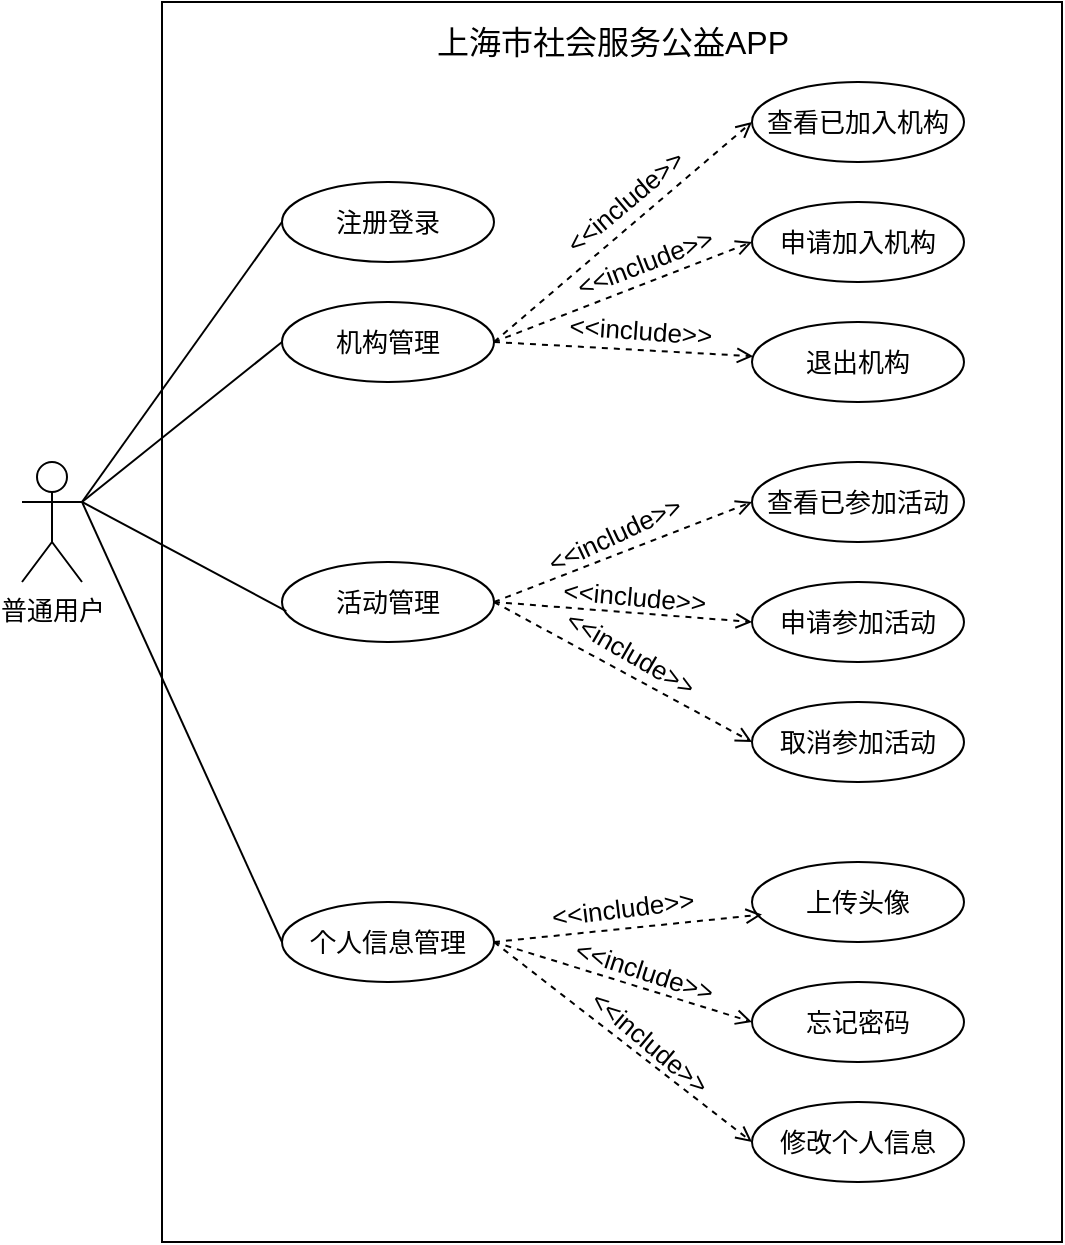 <mxfile version="24.5.5" type="github">
  <diagram name="第 1 页" id="QIkSNU2lJWrrcMK7OgB3">
    <mxGraphModel dx="1434" dy="738" grid="1" gridSize="10" guides="1" tooltips="1" connect="1" arrows="1" fold="1" page="1" pageScale="1" pageWidth="827" pageHeight="1169" math="0" shadow="0">
      <root>
        <mxCell id="0" />
        <mxCell id="1" parent="0" />
        <mxCell id="RuP5DusUmNIFuySBbjsR-49" style="edgeStyle=none;rounded=0;orthogonalLoop=1;jettySize=auto;html=1;exitX=1;exitY=0.333;exitDx=0;exitDy=0;exitPerimeter=0;entryX=0;entryY=0.5;entryDx=0;entryDy=0;endArrow=none;endFill=0;fontSize=13;labelBackgroundColor=none;" parent="1" source="RuP5DusUmNIFuySBbjsR-52" target="RuP5DusUmNIFuySBbjsR-54" edge="1">
          <mxGeometry relative="1" as="geometry" />
        </mxCell>
        <mxCell id="RuP5DusUmNIFuySBbjsR-50" style="edgeStyle=none;rounded=0;orthogonalLoop=1;jettySize=auto;html=1;exitX=1;exitY=0.333;exitDx=0;exitDy=0;exitPerimeter=0;entryX=0;entryY=0.5;entryDx=0;entryDy=0;endArrow=none;endFill=0;fontSize=13;labelBackgroundColor=none;" parent="1" source="RuP5DusUmNIFuySBbjsR-52" target="RuP5DusUmNIFuySBbjsR-61" edge="1">
          <mxGeometry relative="1" as="geometry" />
        </mxCell>
        <mxCell id="RuP5DusUmNIFuySBbjsR-51" style="edgeStyle=none;rounded=0;orthogonalLoop=1;jettySize=auto;html=1;exitX=1;exitY=0.333;exitDx=0;exitDy=0;exitPerimeter=0;entryX=0;entryY=0.5;entryDx=0;entryDy=0;endArrow=none;endFill=0;fontSize=13;labelBackgroundColor=none;" parent="1" source="RuP5DusUmNIFuySBbjsR-52" target="RuP5DusUmNIFuySBbjsR-73" edge="1">
          <mxGeometry relative="1" as="geometry" />
        </mxCell>
        <mxCell id="RuP5DusUmNIFuySBbjsR-52" value="普通用户" style="shape=umlActor;verticalLabelPosition=bottom;verticalAlign=top;html=1;outlineConnect=0;fontSize=13;labelBackgroundColor=none;" parent="1" vertex="1">
          <mxGeometry x="170" y="230" width="30" height="60" as="geometry" />
        </mxCell>
        <mxCell id="RuP5DusUmNIFuySBbjsR-53" value="" style="rounded=0;whiteSpace=wrap;html=1;gradientColor=none;fillColor=none;fontSize=13;labelBackgroundColor=none;" parent="1" vertex="1">
          <mxGeometry x="240" width="450" height="620" as="geometry" />
        </mxCell>
        <mxCell id="RuP5DusUmNIFuySBbjsR-54" value="注册登录" style="ellipse;whiteSpace=wrap;html=1;fontSize=13;labelBackgroundColor=none;" parent="1" vertex="1">
          <mxGeometry x="300" y="90" width="106" height="40" as="geometry" />
        </mxCell>
        <mxCell id="RuP5DusUmNIFuySBbjsR-55" style="edgeStyle=none;rounded=0;orthogonalLoop=1;jettySize=auto;html=1;exitX=1;exitY=0.5;exitDx=0;exitDy=0;entryX=0;entryY=0.5;entryDx=0;entryDy=0;endArrow=open;endFill=0;dashed=1;fontSize=13;labelBackgroundColor=none;" parent="1" source="RuP5DusUmNIFuySBbjsR-61" target="RuP5DusUmNIFuySBbjsR-79" edge="1">
          <mxGeometry relative="1" as="geometry" />
        </mxCell>
        <mxCell id="RuP5DusUmNIFuySBbjsR-56" value="&amp;lt;&amp;lt;include&amp;gt;&amp;gt;" style="edgeLabel;html=1;align=center;verticalAlign=middle;resizable=0;points=[];rotation=-40;fontSize=13;labelBackgroundColor=none;" parent="RuP5DusUmNIFuySBbjsR-55" vertex="1" connectable="0">
          <mxGeometry x="0.01" y="1" relative="1" as="geometry">
            <mxPoint y="-14" as="offset" />
          </mxGeometry>
        </mxCell>
        <mxCell id="RuP5DusUmNIFuySBbjsR-57" style="edgeStyle=none;rounded=0;orthogonalLoop=1;jettySize=auto;html=1;exitX=1;exitY=0.5;exitDx=0;exitDy=0;entryX=0;entryY=0.5;entryDx=0;entryDy=0;endArrow=open;endFill=0;dashed=1;fontSize=13;labelBackgroundColor=none;" parent="1" source="RuP5DusUmNIFuySBbjsR-61" target="RuP5DusUmNIFuySBbjsR-75" edge="1">
          <mxGeometry relative="1" as="geometry" />
        </mxCell>
        <mxCell id="RuP5DusUmNIFuySBbjsR-58" value="&amp;lt;&amp;lt;include&amp;gt;&amp;gt;" style="edgeLabel;html=1;align=center;verticalAlign=middle;resizable=0;points=[];rotation=339;fontSize=13;labelBackgroundColor=none;" parent="RuP5DusUmNIFuySBbjsR-57" vertex="1" connectable="0">
          <mxGeometry x="0.119" y="-2" relative="1" as="geometry">
            <mxPoint x="2" y="-14" as="offset" />
          </mxGeometry>
        </mxCell>
        <mxCell id="RuP5DusUmNIFuySBbjsR-59" style="edgeStyle=none;rounded=0;orthogonalLoop=1;jettySize=auto;html=1;exitX=1;exitY=0.5;exitDx=0;exitDy=0;endArrow=open;endFill=0;dashed=1;fontSize=13;labelBackgroundColor=none;" parent="1" source="RuP5DusUmNIFuySBbjsR-61" target="RuP5DusUmNIFuySBbjsR-76" edge="1">
          <mxGeometry relative="1" as="geometry" />
        </mxCell>
        <mxCell id="RuP5DusUmNIFuySBbjsR-60" value="&amp;lt;&amp;lt;include&amp;gt;&amp;gt;" style="edgeLabel;html=1;align=center;verticalAlign=middle;resizable=0;points=[];rotation=4;fontSize=13;labelBackgroundColor=none;" parent="RuP5DusUmNIFuySBbjsR-59" vertex="1" connectable="0">
          <mxGeometry relative="1" as="geometry">
            <mxPoint x="8" y="-10" as="offset" />
          </mxGeometry>
        </mxCell>
        <mxCell id="RuP5DusUmNIFuySBbjsR-61" value="机构管理" style="ellipse;whiteSpace=wrap;html=1;fontSize=13;labelBackgroundColor=none;" parent="1" vertex="1">
          <mxGeometry x="300" y="150" width="106" height="40" as="geometry" />
        </mxCell>
        <mxCell id="RuP5DusUmNIFuySBbjsR-62" style="edgeStyle=none;rounded=0;orthogonalLoop=1;jettySize=auto;html=1;exitX=1;exitY=0.5;exitDx=0;exitDy=0;entryX=0;entryY=0.5;entryDx=0;entryDy=0;endArrow=open;endFill=0;dashed=1;fontSize=13;labelBackgroundColor=none;" parent="1" source="RuP5DusUmNIFuySBbjsR-68" target="RuP5DusUmNIFuySBbjsR-80" edge="1">
          <mxGeometry relative="1" as="geometry" />
        </mxCell>
        <mxCell id="RuP5DusUmNIFuySBbjsR-63" value="&amp;lt;&amp;lt;include&amp;gt;&amp;gt;" style="edgeLabel;html=1;align=center;verticalAlign=middle;resizable=0;points=[];rotation=-25;fontSize=13;labelBackgroundColor=none;" parent="RuP5DusUmNIFuySBbjsR-62" vertex="1" connectable="0">
          <mxGeometry x="-0.018" y="10" relative="1" as="geometry">
            <mxPoint as="offset" />
          </mxGeometry>
        </mxCell>
        <mxCell id="RuP5DusUmNIFuySBbjsR-64" style="edgeStyle=none;rounded=0;orthogonalLoop=1;jettySize=auto;html=1;exitX=1;exitY=0.5;exitDx=0;exitDy=0;entryX=0;entryY=0.5;entryDx=0;entryDy=0;endArrow=open;endFill=0;dashed=1;fontSize=13;labelBackgroundColor=none;" parent="1" source="RuP5DusUmNIFuySBbjsR-68" target="RuP5DusUmNIFuySBbjsR-77" edge="1">
          <mxGeometry relative="1" as="geometry" />
        </mxCell>
        <mxCell id="RuP5DusUmNIFuySBbjsR-65" value="&amp;lt;&amp;lt;include&amp;gt;&amp;gt;" style="edgeLabel;html=1;align=center;verticalAlign=middle;resizable=0;points=[];fontSize=13;labelBackgroundColor=none;rotation=5;" parent="RuP5DusUmNIFuySBbjsR-64" vertex="1" connectable="0">
          <mxGeometry x="0.07" y="9" relative="1" as="geometry">
            <mxPoint as="offset" />
          </mxGeometry>
        </mxCell>
        <mxCell id="RuP5DusUmNIFuySBbjsR-66" style="edgeStyle=none;rounded=0;orthogonalLoop=1;jettySize=auto;html=1;exitX=1;exitY=0.5;exitDx=0;exitDy=0;entryX=0;entryY=0.5;entryDx=0;entryDy=0;endArrow=open;endFill=0;dashed=1;fontSize=13;labelBackgroundColor=none;" parent="1" source="RuP5DusUmNIFuySBbjsR-68" target="RuP5DusUmNIFuySBbjsR-78" edge="1">
          <mxGeometry relative="1" as="geometry" />
        </mxCell>
        <mxCell id="RuP5DusUmNIFuySBbjsR-67" value="&amp;lt;&amp;lt;include&amp;gt;&amp;gt;" style="edgeLabel;html=1;align=center;verticalAlign=middle;resizable=0;points=[];rotation=30;fontSize=13;labelBackgroundColor=none;" parent="RuP5DusUmNIFuySBbjsR-66" vertex="1" connectable="0">
          <mxGeometry y="7" relative="1" as="geometry">
            <mxPoint y="-4" as="offset" />
          </mxGeometry>
        </mxCell>
        <mxCell id="RuP5DusUmNIFuySBbjsR-68" value="活动管理" style="ellipse;whiteSpace=wrap;html=1;fontSize=13;labelBackgroundColor=none;" parent="1" vertex="1">
          <mxGeometry x="300" y="280" width="106" height="40" as="geometry" />
        </mxCell>
        <mxCell id="RuP5DusUmNIFuySBbjsR-69" style="edgeStyle=none;rounded=0;orthogonalLoop=1;jettySize=auto;html=1;exitX=1;exitY=0.5;exitDx=0;exitDy=0;entryX=0;entryY=0.5;entryDx=0;entryDy=0;endArrow=open;endFill=0;dashed=1;fontSize=13;labelBackgroundColor=none;" parent="1" source="RuP5DusUmNIFuySBbjsR-73" target="RuP5DusUmNIFuySBbjsR-82" edge="1">
          <mxGeometry relative="1" as="geometry" />
        </mxCell>
        <mxCell id="RuP5DusUmNIFuySBbjsR-70" value="&amp;lt;&amp;lt;include&amp;gt;&amp;gt;" style="edgeLabel;html=1;align=center;verticalAlign=middle;resizable=0;points=[];rotation=18;fontSize=13;labelBackgroundColor=none;" parent="RuP5DusUmNIFuySBbjsR-69" vertex="1" connectable="0">
          <mxGeometry x="0.12" y="9" relative="1" as="geometry">
            <mxPoint as="offset" />
          </mxGeometry>
        </mxCell>
        <mxCell id="RuP5DusUmNIFuySBbjsR-71" style="edgeStyle=none;rounded=0;orthogonalLoop=1;jettySize=auto;html=1;exitX=1;exitY=0.5;exitDx=0;exitDy=0;entryX=0;entryY=0.5;entryDx=0;entryDy=0;endArrow=open;endFill=0;dashed=1;fontSize=13;labelBackgroundColor=none;" parent="1" source="RuP5DusUmNIFuySBbjsR-73" target="RuP5DusUmNIFuySBbjsR-83" edge="1">
          <mxGeometry relative="1" as="geometry" />
        </mxCell>
        <mxCell id="RuP5DusUmNIFuySBbjsR-72" value="&amp;lt;&amp;lt;include&amp;gt;&amp;gt;" style="edgeLabel;html=1;align=center;verticalAlign=middle;resizable=0;points=[];rotation=40;fontSize=13;labelBackgroundColor=none;" parent="RuP5DusUmNIFuySBbjsR-71" vertex="1" connectable="0">
          <mxGeometry x="0.13" y="9" relative="1" as="geometry">
            <mxPoint as="offset" />
          </mxGeometry>
        </mxCell>
        <mxCell id="RuP5DusUmNIFuySBbjsR-73" value="个人信息管理" style="ellipse;whiteSpace=wrap;html=1;fontSize=13;labelBackgroundColor=none;" parent="1" vertex="1">
          <mxGeometry x="300" y="450" width="106" height="40" as="geometry" />
        </mxCell>
        <mxCell id="RuP5DusUmNIFuySBbjsR-74" style="edgeStyle=none;rounded=0;orthogonalLoop=1;jettySize=auto;html=1;exitX=1;exitY=0.333;exitDx=0;exitDy=0;exitPerimeter=0;entryX=0.02;entryY=0.614;entryDx=0;entryDy=0;entryPerimeter=0;endArrow=none;endFill=0;fontSize=13;labelBackgroundColor=none;" parent="1" source="RuP5DusUmNIFuySBbjsR-52" target="RuP5DusUmNIFuySBbjsR-68" edge="1">
          <mxGeometry relative="1" as="geometry" />
        </mxCell>
        <mxCell id="RuP5DusUmNIFuySBbjsR-75" value="申请加入机构" style="ellipse;whiteSpace=wrap;html=1;fontSize=13;labelBackgroundColor=none;" parent="1" vertex="1">
          <mxGeometry x="535" y="100" width="106" height="40" as="geometry" />
        </mxCell>
        <mxCell id="RuP5DusUmNIFuySBbjsR-76" value="退出机构" style="ellipse;whiteSpace=wrap;html=1;fontSize=13;labelBackgroundColor=none;" parent="1" vertex="1">
          <mxGeometry x="535" y="160" width="106" height="40" as="geometry" />
        </mxCell>
        <mxCell id="RuP5DusUmNIFuySBbjsR-77" value="申请参加活动" style="ellipse;whiteSpace=wrap;html=1;fontSize=13;labelBackgroundColor=none;" parent="1" vertex="1">
          <mxGeometry x="535" y="290" width="106" height="40" as="geometry" />
        </mxCell>
        <mxCell id="RuP5DusUmNIFuySBbjsR-78" value="取消参加活动" style="ellipse;whiteSpace=wrap;html=1;fontSize=13;labelBackgroundColor=none;" parent="1" vertex="1">
          <mxGeometry x="535" y="350" width="106" height="40" as="geometry" />
        </mxCell>
        <mxCell id="RuP5DusUmNIFuySBbjsR-79" value="查看已加入机构" style="ellipse;whiteSpace=wrap;html=1;fontSize=13;labelBackgroundColor=none;" parent="1" vertex="1">
          <mxGeometry x="535" y="40" width="106" height="40" as="geometry" />
        </mxCell>
        <mxCell id="RuP5DusUmNIFuySBbjsR-80" value="查看已参加活动" style="ellipse;whiteSpace=wrap;html=1;fontSize=13;labelBackgroundColor=none;" parent="1" vertex="1">
          <mxGeometry x="535" y="230" width="106" height="40" as="geometry" />
        </mxCell>
        <mxCell id="RuP5DusUmNIFuySBbjsR-81" value="上传头像" style="ellipse;whiteSpace=wrap;html=1;fontSize=13;labelBackgroundColor=none;" parent="1" vertex="1">
          <mxGeometry x="535" y="430" width="106" height="40" as="geometry" />
        </mxCell>
        <mxCell id="RuP5DusUmNIFuySBbjsR-82" value="忘记密码" style="ellipse;whiteSpace=wrap;html=1;fontSize=13;labelBackgroundColor=none;" parent="1" vertex="1">
          <mxGeometry x="535" y="490" width="106" height="40" as="geometry" />
        </mxCell>
        <mxCell id="RuP5DusUmNIFuySBbjsR-83" value="修改个人信息" style="ellipse;whiteSpace=wrap;html=1;fontSize=13;labelBackgroundColor=none;" parent="1" vertex="1">
          <mxGeometry x="535" y="550" width="106" height="40" as="geometry" />
        </mxCell>
        <mxCell id="RuP5DusUmNIFuySBbjsR-84" style="edgeStyle=none;rounded=0;orthogonalLoop=1;jettySize=auto;html=1;exitX=1;exitY=0.5;exitDx=0;exitDy=0;entryX=0.047;entryY=0.657;entryDx=0;entryDy=0;entryPerimeter=0;endArrow=open;endFill=0;dashed=1;fontSize=13;labelBackgroundColor=none;" parent="1" source="RuP5DusUmNIFuySBbjsR-73" target="RuP5DusUmNIFuySBbjsR-81" edge="1">
          <mxGeometry relative="1" as="geometry" />
        </mxCell>
        <mxCell id="RuP5DusUmNIFuySBbjsR-85" value="&amp;lt;&amp;lt;include&amp;gt;&amp;gt;" style="edgeLabel;html=1;align=center;verticalAlign=middle;resizable=0;points=[];rotation=353;fontSize=13;labelBackgroundColor=none;" parent="RuP5DusUmNIFuySBbjsR-84" vertex="1" connectable="0">
          <mxGeometry x="-0.06" y="-1" relative="1" as="geometry">
            <mxPoint y="-12" as="offset" />
          </mxGeometry>
        </mxCell>
        <mxCell id="RuP5DusUmNIFuySBbjsR-86" value="上海市社会服务公益APP" style="rounded=0;whiteSpace=wrap;html=1;strokeColor=none;fillColor=none;fontSize=16;labelBackgroundColor=none;" parent="1" vertex="1">
          <mxGeometry x="362.5" y="10" width="205" height="20" as="geometry" />
        </mxCell>
      </root>
    </mxGraphModel>
  </diagram>
</mxfile>

